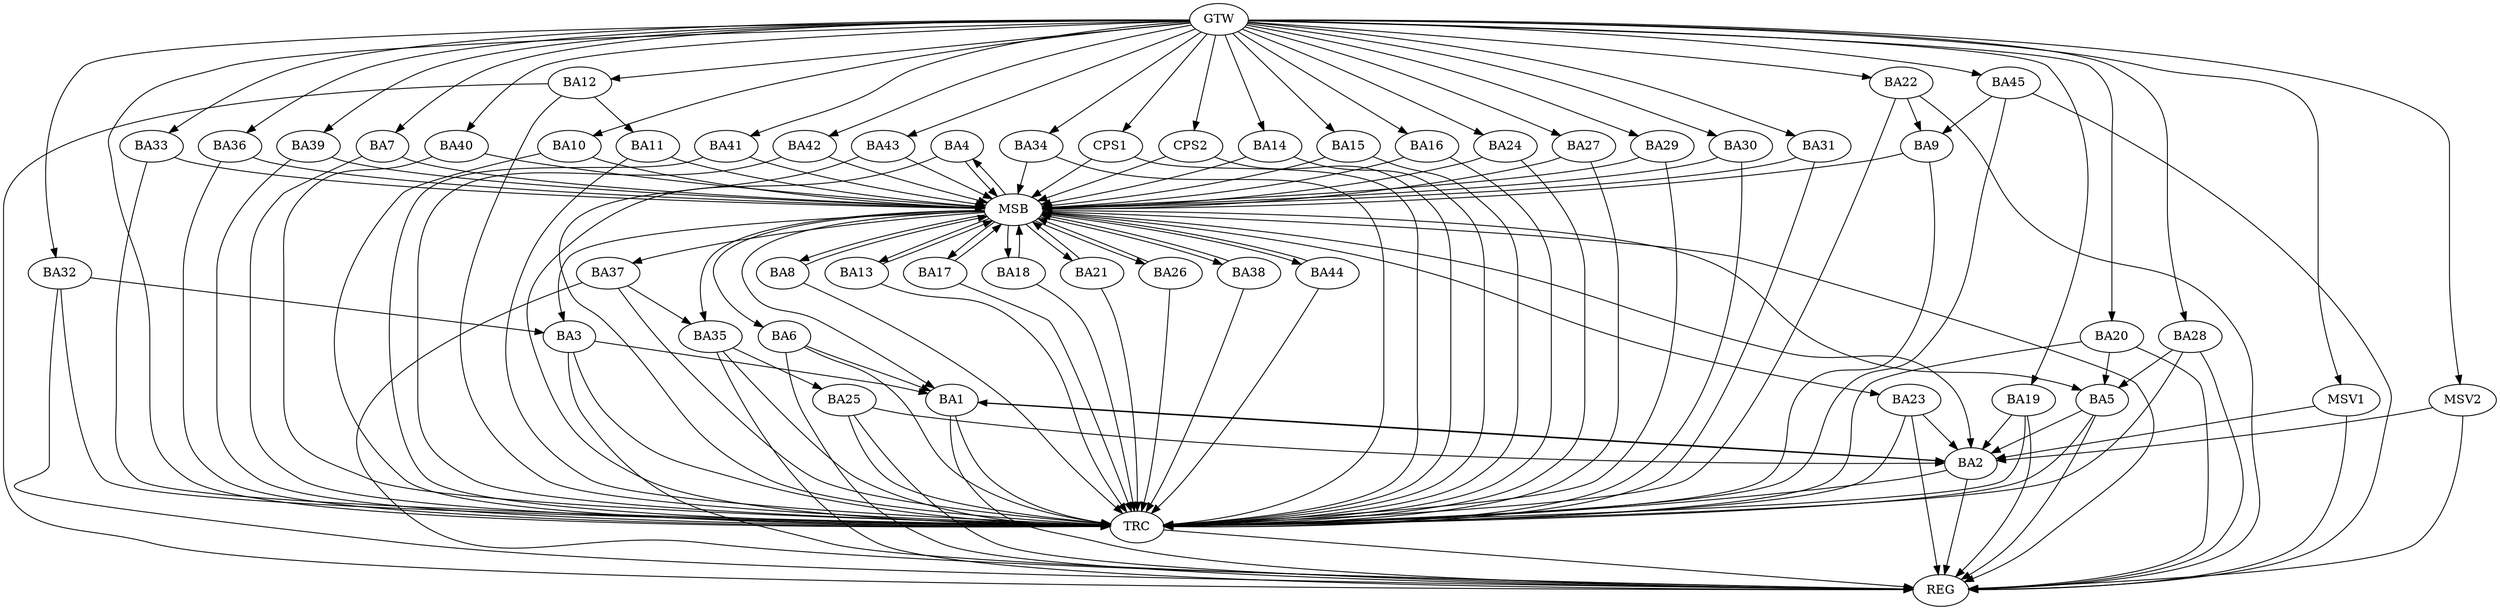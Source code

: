 strict digraph G {
  BA1 [ label="BA1" ];
  BA2 [ label="BA2" ];
  BA3 [ label="BA3" ];
  BA4 [ label="BA4" ];
  BA5 [ label="BA5" ];
  BA6 [ label="BA6" ];
  BA7 [ label="BA7" ];
  BA8 [ label="BA8" ];
  BA9 [ label="BA9" ];
  BA10 [ label="BA10" ];
  BA11 [ label="BA11" ];
  BA12 [ label="BA12" ];
  BA13 [ label="BA13" ];
  BA14 [ label="BA14" ];
  BA15 [ label="BA15" ];
  BA16 [ label="BA16" ];
  BA17 [ label="BA17" ];
  BA18 [ label="BA18" ];
  BA19 [ label="BA19" ];
  BA20 [ label="BA20" ];
  BA21 [ label="BA21" ];
  BA22 [ label="BA22" ];
  BA23 [ label="BA23" ];
  BA24 [ label="BA24" ];
  BA25 [ label="BA25" ];
  BA26 [ label="BA26" ];
  BA27 [ label="BA27" ];
  BA28 [ label="BA28" ];
  BA29 [ label="BA29" ];
  BA30 [ label="BA30" ];
  BA31 [ label="BA31" ];
  BA32 [ label="BA32" ];
  BA33 [ label="BA33" ];
  BA34 [ label="BA34" ];
  BA35 [ label="BA35" ];
  BA36 [ label="BA36" ];
  BA37 [ label="BA37" ];
  BA38 [ label="BA38" ];
  BA39 [ label="BA39" ];
  BA40 [ label="BA40" ];
  BA41 [ label="BA41" ];
  BA42 [ label="BA42" ];
  BA43 [ label="BA43" ];
  BA44 [ label="BA44" ];
  BA45 [ label="BA45" ];
  CPS1 [ label="CPS1" ];
  CPS2 [ label="CPS2" ];
  GTW [ label="GTW" ];
  REG [ label="REG" ];
  MSB [ label="MSB" ];
  TRC [ label="TRC" ];
  MSV1 [ label="MSV1" ];
  MSV2 [ label="MSV2" ];
  BA1 -> BA2;
  BA2 -> BA1;
  BA3 -> BA1;
  BA5 -> BA2;
  BA6 -> BA1;
  BA12 -> BA11;
  BA19 -> BA2;
  BA20 -> BA5;
  BA22 -> BA9;
  BA23 -> BA2;
  BA25 -> BA2;
  BA28 -> BA5;
  BA32 -> BA3;
  BA35 -> BA25;
  BA37 -> BA35;
  BA45 -> BA9;
  GTW -> BA7;
  GTW -> BA10;
  GTW -> BA12;
  GTW -> BA14;
  GTW -> BA15;
  GTW -> BA16;
  GTW -> BA19;
  GTW -> BA20;
  GTW -> BA22;
  GTW -> BA24;
  GTW -> BA27;
  GTW -> BA28;
  GTW -> BA29;
  GTW -> BA30;
  GTW -> BA31;
  GTW -> BA32;
  GTW -> BA33;
  GTW -> BA34;
  GTW -> BA36;
  GTW -> BA39;
  GTW -> BA40;
  GTW -> BA41;
  GTW -> BA42;
  GTW -> BA43;
  GTW -> BA45;
  GTW -> CPS1;
  GTW -> CPS2;
  BA1 -> REG;
  BA2 -> REG;
  BA3 -> REG;
  BA5 -> REG;
  BA6 -> REG;
  BA12 -> REG;
  BA19 -> REG;
  BA20 -> REG;
  BA22 -> REG;
  BA23 -> REG;
  BA25 -> REG;
  BA28 -> REG;
  BA32 -> REG;
  BA35 -> REG;
  BA37 -> REG;
  BA45 -> REG;
  BA4 -> MSB;
  MSB -> BA3;
  MSB -> REG;
  BA7 -> MSB;
  MSB -> BA4;
  BA8 -> MSB;
  MSB -> BA1;
  BA9 -> MSB;
  MSB -> BA5;
  BA10 -> MSB;
  BA11 -> MSB;
  BA13 -> MSB;
  MSB -> BA2;
  BA14 -> MSB;
  BA15 -> MSB;
  BA16 -> MSB;
  BA17 -> MSB;
  BA18 -> MSB;
  BA21 -> MSB;
  BA24 -> MSB;
  BA26 -> MSB;
  MSB -> BA13;
  BA27 -> MSB;
  BA29 -> MSB;
  MSB -> BA26;
  BA30 -> MSB;
  BA31 -> MSB;
  BA33 -> MSB;
  BA34 -> MSB;
  BA36 -> MSB;
  BA38 -> MSB;
  MSB -> BA23;
  BA39 -> MSB;
  BA40 -> MSB;
  BA41 -> MSB;
  BA42 -> MSB;
  BA43 -> MSB;
  BA44 -> MSB;
  MSB -> BA37;
  CPS1 -> MSB;
  MSB -> BA17;
  MSB -> BA18;
  MSB -> BA6;
  MSB -> BA21;
  MSB -> BA8;
  CPS2 -> MSB;
  MSB -> BA44;
  MSB -> BA38;
  MSB -> BA35;
  BA1 -> TRC;
  BA2 -> TRC;
  BA3 -> TRC;
  BA4 -> TRC;
  BA5 -> TRC;
  BA6 -> TRC;
  BA7 -> TRC;
  BA8 -> TRC;
  BA9 -> TRC;
  BA10 -> TRC;
  BA11 -> TRC;
  BA12 -> TRC;
  BA13 -> TRC;
  BA14 -> TRC;
  BA15 -> TRC;
  BA16 -> TRC;
  BA17 -> TRC;
  BA18 -> TRC;
  BA19 -> TRC;
  BA20 -> TRC;
  BA21 -> TRC;
  BA22 -> TRC;
  BA23 -> TRC;
  BA24 -> TRC;
  BA25 -> TRC;
  BA26 -> TRC;
  BA27 -> TRC;
  BA28 -> TRC;
  BA29 -> TRC;
  BA30 -> TRC;
  BA31 -> TRC;
  BA32 -> TRC;
  BA33 -> TRC;
  BA34 -> TRC;
  BA35 -> TRC;
  BA36 -> TRC;
  BA37 -> TRC;
  BA38 -> TRC;
  BA39 -> TRC;
  BA40 -> TRC;
  BA41 -> TRC;
  BA42 -> TRC;
  BA43 -> TRC;
  BA44 -> TRC;
  BA45 -> TRC;
  CPS1 -> TRC;
  CPS2 -> TRC;
  GTW -> TRC;
  TRC -> REG;
  MSV1 -> BA2;
  MSV2 -> BA2;
  GTW -> MSV1;
  MSV1 -> REG;
  GTW -> MSV2;
  MSV2 -> REG;
}
